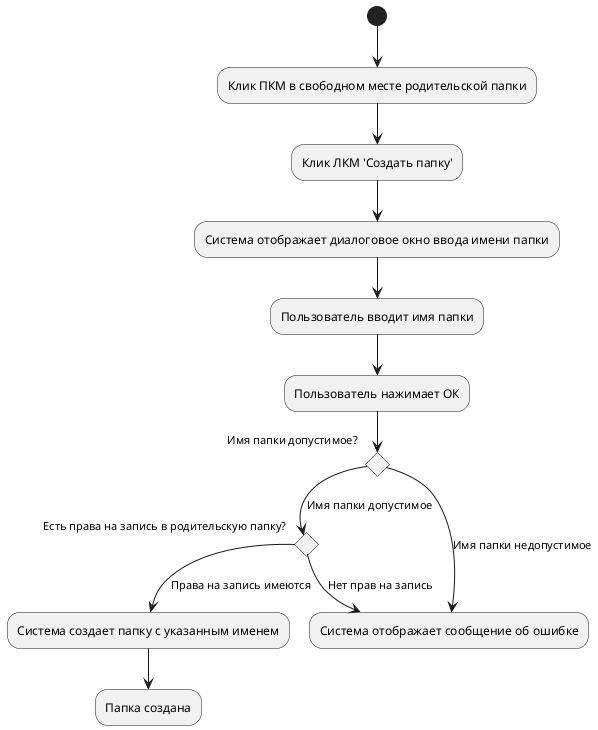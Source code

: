 @startuml
(*) --> "Клик ПКМ в свободном месте родительской папки"
--> "Клик ЛКМ 'Создать папку'"
--> "Система отображает диалоговое окно ввода имени папки"
--> "Пользователь вводит имя папки"
--> "Пользователь нажимает ОК"
if "Имя папки допустимое?" then
  --> [Имя папки допустимое] if "Есть права на запись в родительскую папку?" then
    --> [Права на запись имеются] "Система создает папку с указанным именем"
    --> "Папка создана"
  else
    --> [Нет прав на запись] "Система отображает сообщение об ошибке"
  endif
else
  --> [Имя папки недопустимое] "Система отображает сообщение об ошибке"
endif
@enduml
